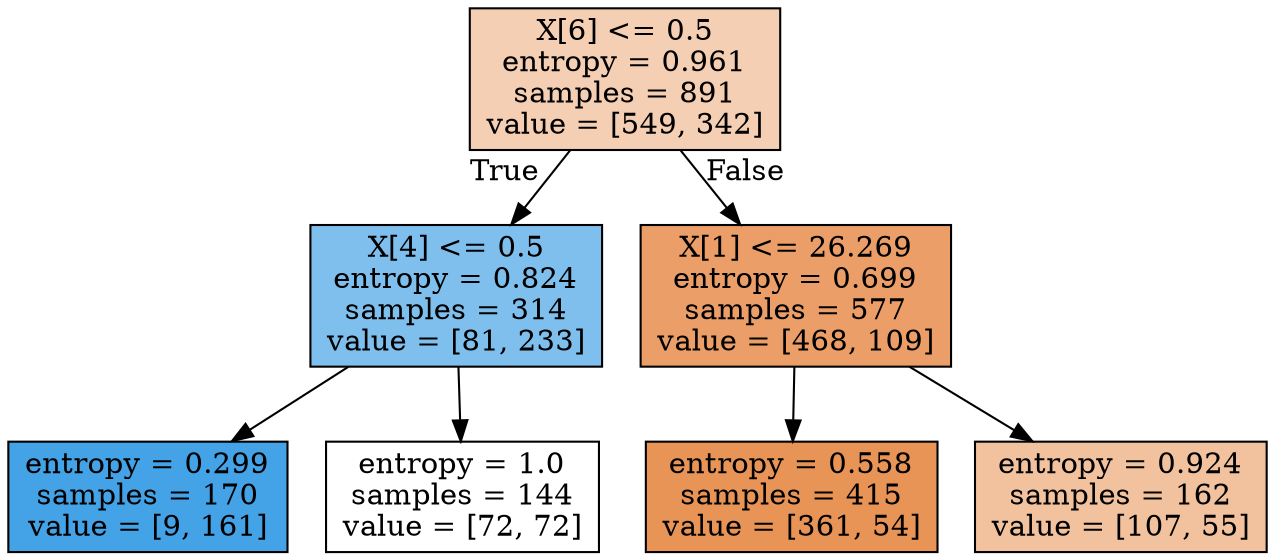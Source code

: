 digraph Tree {
node [shape=box, style="filled", color="black"] ;
0 [label="X[6] <= 0.5\nentropy = 0.961\nsamples = 891\nvalue = [549, 342]", fillcolor="#f5cfb4"] ;
1 [label="X[4] <= 0.5\nentropy = 0.824\nsamples = 314\nvalue = [81, 233]", fillcolor="#7ebfee"] ;
0 -> 1 [labeldistance=2.5, labelangle=45, headlabel="True"] ;
2 [label="entropy = 0.299\nsamples = 170\nvalue = [9, 161]", fillcolor="#44a2e6"] ;
1 -> 2 ;
3 [label="entropy = 1.0\nsamples = 144\nvalue = [72, 72]", fillcolor="#ffffff"] ;
1 -> 3 ;
4 [label="X[1] <= 26.269\nentropy = 0.699\nsamples = 577\nvalue = [468, 109]", fillcolor="#eb9e67"] ;
0 -> 4 [labeldistance=2.5, labelangle=-45, headlabel="False"] ;
5 [label="entropy = 0.558\nsamples = 415\nvalue = [361, 54]", fillcolor="#e99457"] ;
4 -> 5 ;
6 [label="entropy = 0.924\nsamples = 162\nvalue = [107, 55]", fillcolor="#f2c29f"] ;
4 -> 6 ;
}